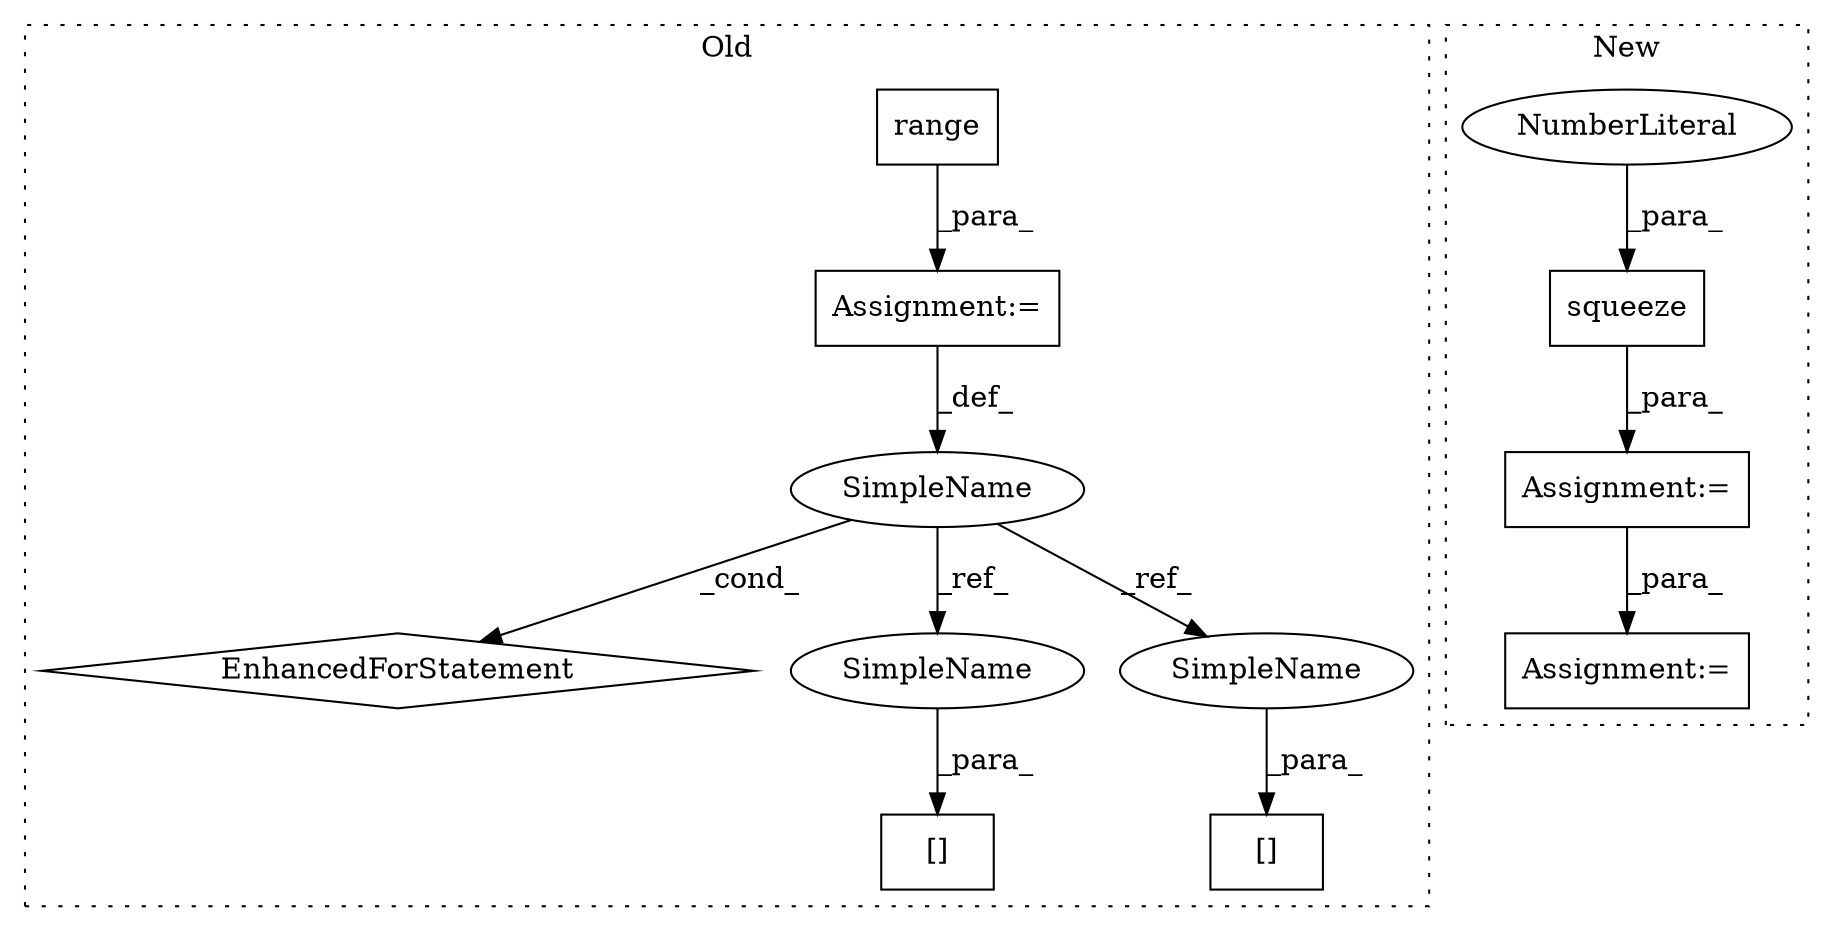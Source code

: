 digraph G {
subgraph cluster0 {
1 [label="EnhancedForStatement" a="70" s="4648,4735" l="57,2" shape="diamond"];
3 [label="Assignment:=" a="7" s="4648,4735" l="57,2" shape="box"];
6 [label="range" a="32" s="4713,4734" l="6,1" shape="box"];
7 [label="[]" a="2" s="6126,6138" l="11,1" shape="box"];
8 [label="SimpleName" a="42" s="4709" l="1" shape="ellipse"];
10 [label="[]" a="2" s="4889,4901" l="11,1" shape="box"];
11 [label="SimpleName" a="42" s="6137" l="1" shape="ellipse"];
12 [label="SimpleName" a="42" s="4900" l="1" shape="ellipse"];
label = "Old";
style="dotted";
}
subgraph cluster1 {
2 [label="squeeze" a="32" s="4797,4806" l="8,1" shape="box"];
4 [label="Assignment:=" a="7" s="4915,5077" l="140,2" shape="box"];
5 [label="NumberLiteral" a="34" s="4805" l="1" shape="ellipse"];
9 [label="Assignment:=" a="7" s="4722" l="1" shape="box"];
label = "New";
style="dotted";
}
2 -> 9 [label="_para_"];
3 -> 8 [label="_def_"];
5 -> 2 [label="_para_"];
6 -> 3 [label="_para_"];
8 -> 12 [label="_ref_"];
8 -> 1 [label="_cond_"];
8 -> 11 [label="_ref_"];
9 -> 4 [label="_para_"];
11 -> 7 [label="_para_"];
12 -> 10 [label="_para_"];
}